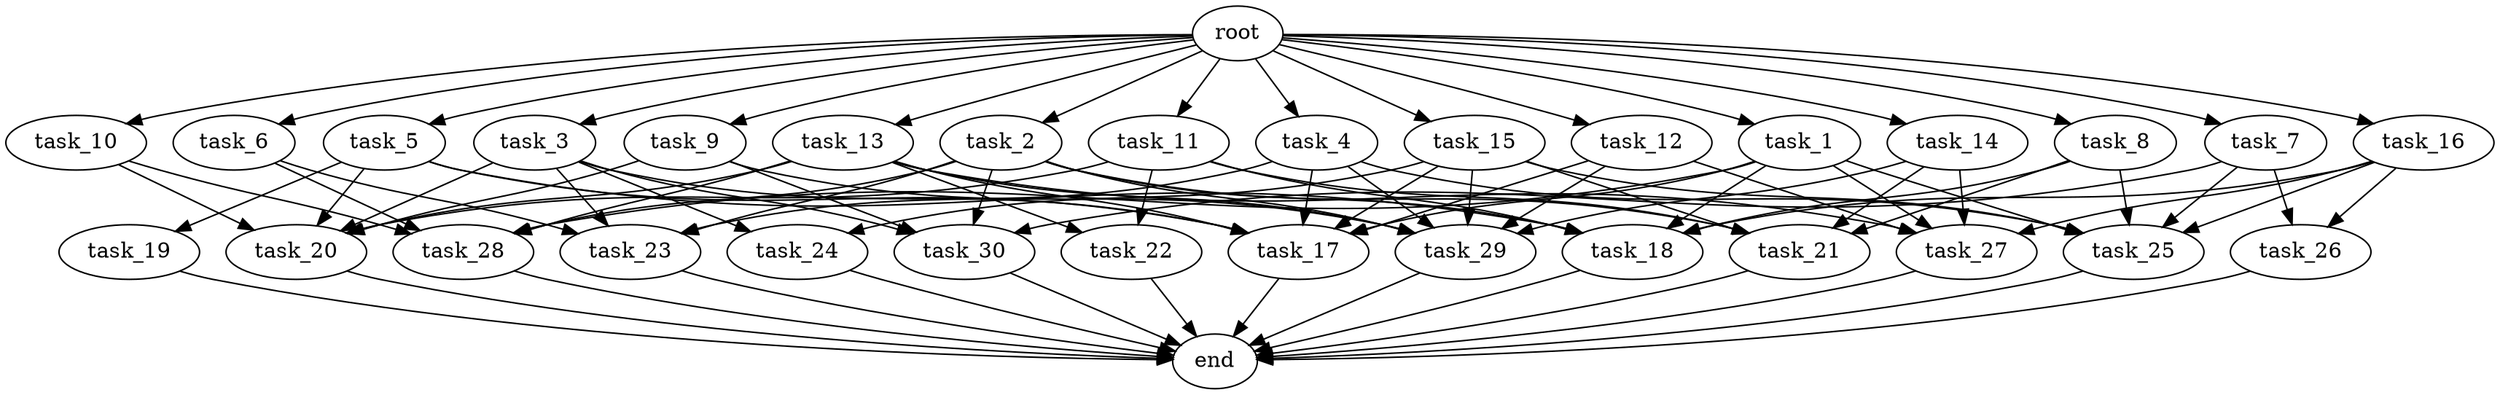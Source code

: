 digraph G {
  root [size="0.000000e+00"];
  task_1 [size="4.683291e+09"];
  task_2 [size="4.556386e+09"];
  task_3 [size="6.845095e+09"];
  task_4 [size="7.102449e+09"];
  task_5 [size="4.654500e+09"];
  task_6 [size="2.317710e+09"];
  task_7 [size="2.238721e+09"];
  task_8 [size="8.611102e+09"];
  task_9 [size="6.169804e+09"];
  task_10 [size="9.128703e+09"];
  task_11 [size="3.921377e+09"];
  task_12 [size="6.996447e+09"];
  task_13 [size="6.652141e+09"];
  task_14 [size="7.887998e+09"];
  task_15 [size="8.824156e+09"];
  task_16 [size="4.533377e+09"];
  task_17 [size="3.036111e+08"];
  task_18 [size="4.753868e+09"];
  task_19 [size="3.515057e+09"];
  task_20 [size="4.612956e+09"];
  task_21 [size="1.708845e+09"];
  task_22 [size="7.679647e+09"];
  task_23 [size="6.044798e+09"];
  task_24 [size="1.274813e+09"];
  task_25 [size="1.030219e+09"];
  task_26 [size="8.175711e+09"];
  task_27 [size="7.967781e+09"];
  task_28 [size="3.259371e+09"];
  task_29 [size="6.494865e+09"];
  task_30 [size="7.924517e+09"];
  end [size="0.000000e+00"];

  root -> task_1 [size="1.000000e-12"];
  root -> task_2 [size="1.000000e-12"];
  root -> task_3 [size="1.000000e-12"];
  root -> task_4 [size="1.000000e-12"];
  root -> task_5 [size="1.000000e-12"];
  root -> task_6 [size="1.000000e-12"];
  root -> task_7 [size="1.000000e-12"];
  root -> task_8 [size="1.000000e-12"];
  root -> task_9 [size="1.000000e-12"];
  root -> task_10 [size="1.000000e-12"];
  root -> task_11 [size="1.000000e-12"];
  root -> task_12 [size="1.000000e-12"];
  root -> task_13 [size="1.000000e-12"];
  root -> task_14 [size="1.000000e-12"];
  root -> task_15 [size="1.000000e-12"];
  root -> task_16 [size="1.000000e-12"];
  task_1 -> task_17 [size="4.337301e+06"];
  task_1 -> task_18 [size="7.923114e+07"];
  task_1 -> task_25 [size="1.717032e+07"];
  task_1 -> task_27 [size="1.593556e+08"];
  task_1 -> task_28 [size="6.518743e+07"];
  task_2 -> task_18 [size="7.923114e+07"];
  task_2 -> task_21 [size="3.417689e+07"];
  task_2 -> task_23 [size="1.511199e+08"];
  task_2 -> task_28 [size="6.518743e+07"];
  task_2 -> task_29 [size="9.278378e+07"];
  task_2 -> task_30 [size="1.981129e+08"];
  task_3 -> task_17 [size="4.337301e+06"];
  task_3 -> task_20 [size="7.688259e+07"];
  task_3 -> task_23 [size="1.511199e+08"];
  task_3 -> task_24 [size="6.374063e+07"];
  task_3 -> task_30 [size="1.981129e+08"];
  task_4 -> task_17 [size="4.337301e+06"];
  task_4 -> task_23 [size="1.511199e+08"];
  task_4 -> task_25 [size="1.717032e+07"];
  task_4 -> task_29 [size="9.278378e+07"];
  task_5 -> task_17 [size="4.337301e+06"];
  task_5 -> task_18 [size="7.923114e+07"];
  task_5 -> task_19 [size="3.515057e+08"];
  task_5 -> task_20 [size="7.688259e+07"];
  task_6 -> task_23 [size="1.511199e+08"];
  task_6 -> task_28 [size="6.518743e+07"];
  task_7 -> task_25 [size="1.717032e+07"];
  task_7 -> task_26 [size="4.087856e+08"];
  task_7 -> task_30 [size="1.981129e+08"];
  task_8 -> task_18 [size="7.923114e+07"];
  task_8 -> task_21 [size="3.417689e+07"];
  task_8 -> task_25 [size="1.717032e+07"];
  task_9 -> task_20 [size="7.688259e+07"];
  task_9 -> task_29 [size="9.278378e+07"];
  task_9 -> task_30 [size="1.981129e+08"];
  task_10 -> task_20 [size="7.688259e+07"];
  task_10 -> task_28 [size="6.518743e+07"];
  task_11 -> task_18 [size="7.923114e+07"];
  task_11 -> task_20 [size="7.688259e+07"];
  task_11 -> task_21 [size="3.417689e+07"];
  task_11 -> task_22 [size="3.839824e+08"];
  task_12 -> task_17 [size="4.337301e+06"];
  task_12 -> task_27 [size="1.593556e+08"];
  task_12 -> task_29 [size="9.278378e+07"];
  task_13 -> task_17 [size="4.337301e+06"];
  task_13 -> task_20 [size="7.688259e+07"];
  task_13 -> task_22 [size="3.839824e+08"];
  task_13 -> task_27 [size="1.593556e+08"];
  task_13 -> task_28 [size="6.518743e+07"];
  task_13 -> task_29 [size="9.278378e+07"];
  task_14 -> task_21 [size="3.417689e+07"];
  task_14 -> task_27 [size="1.593556e+08"];
  task_14 -> task_29 [size="9.278378e+07"];
  task_15 -> task_17 [size="4.337301e+06"];
  task_15 -> task_21 [size="3.417689e+07"];
  task_15 -> task_24 [size="6.374063e+07"];
  task_15 -> task_25 [size="1.717032e+07"];
  task_15 -> task_29 [size="9.278378e+07"];
  task_16 -> task_18 [size="7.923114e+07"];
  task_16 -> task_25 [size="1.717032e+07"];
  task_16 -> task_26 [size="4.087856e+08"];
  task_16 -> task_27 [size="1.593556e+08"];
  task_17 -> end [size="1.000000e-12"];
  task_18 -> end [size="1.000000e-12"];
  task_19 -> end [size="1.000000e-12"];
  task_20 -> end [size="1.000000e-12"];
  task_21 -> end [size="1.000000e-12"];
  task_22 -> end [size="1.000000e-12"];
  task_23 -> end [size="1.000000e-12"];
  task_24 -> end [size="1.000000e-12"];
  task_25 -> end [size="1.000000e-12"];
  task_26 -> end [size="1.000000e-12"];
  task_27 -> end [size="1.000000e-12"];
  task_28 -> end [size="1.000000e-12"];
  task_29 -> end [size="1.000000e-12"];
  task_30 -> end [size="1.000000e-12"];
}
